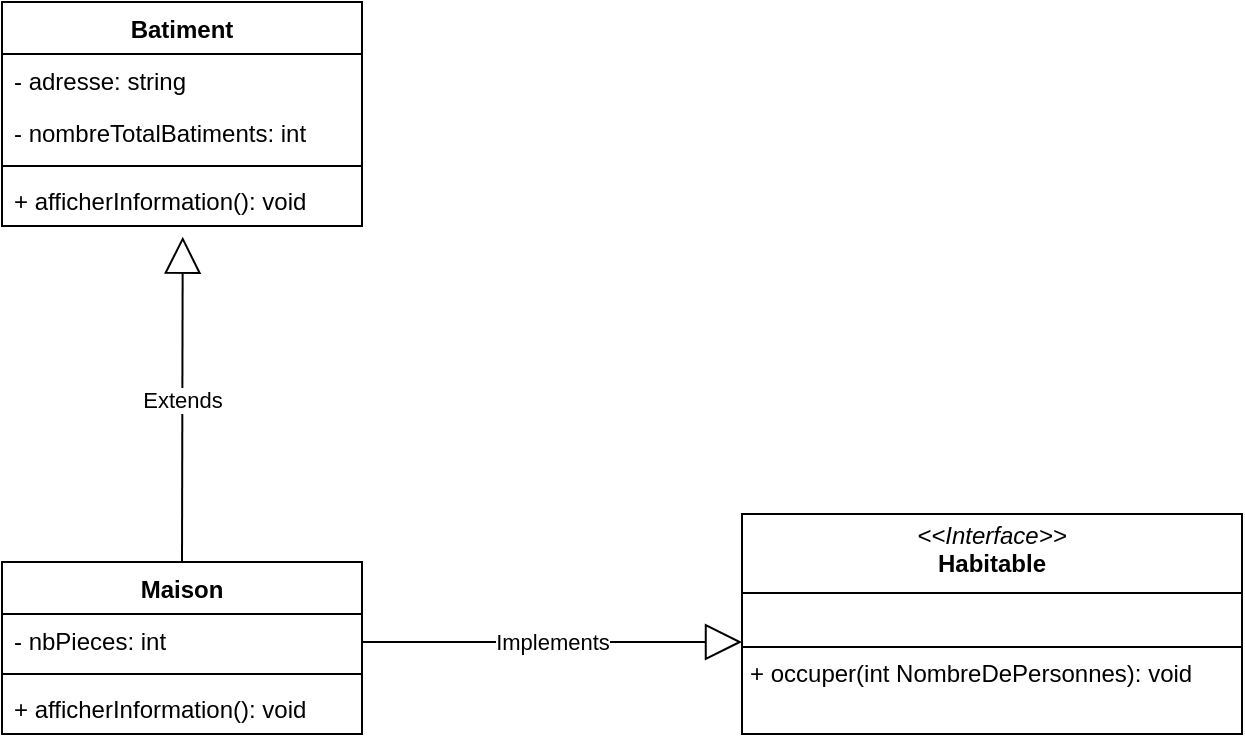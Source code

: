 <mxfile version="24.6.4" type="device">
  <diagram name="Page-1" id="kWHm4khJkX2IfcqFEF6R">
    <mxGraphModel dx="1050" dy="530" grid="1" gridSize="10" guides="1" tooltips="1" connect="1" arrows="1" fold="1" page="1" pageScale="1" pageWidth="1169" pageHeight="827" math="0" shadow="0">
      <root>
        <mxCell id="0" />
        <mxCell id="1" parent="0" />
        <mxCell id="j-_a28vNr5PXdXF1OLTm-1" value="Batiment" style="swimlane;fontStyle=1;align=center;verticalAlign=top;childLayout=stackLayout;horizontal=1;startSize=26;horizontalStack=0;resizeParent=1;resizeParentMax=0;resizeLast=0;collapsible=1;marginBottom=0;whiteSpace=wrap;html=1;" vertex="1" parent="1">
          <mxGeometry x="390" y="200" width="180" height="112" as="geometry" />
        </mxCell>
        <mxCell id="j-_a28vNr5PXdXF1OLTm-2" value="- adresse: string" style="text;strokeColor=none;fillColor=none;align=left;verticalAlign=top;spacingLeft=4;spacingRight=4;overflow=hidden;rotatable=0;points=[[0,0.5],[1,0.5]];portConstraint=eastwest;whiteSpace=wrap;html=1;" vertex="1" parent="j-_a28vNr5PXdXF1OLTm-1">
          <mxGeometry y="26" width="180" height="26" as="geometry" />
        </mxCell>
        <mxCell id="j-_a28vNr5PXdXF1OLTm-5" value="- nombreTotalBatiments: int" style="text;strokeColor=none;fillColor=none;align=left;verticalAlign=top;spacingLeft=4;spacingRight=4;overflow=hidden;rotatable=0;points=[[0,0.5],[1,0.5]];portConstraint=eastwest;whiteSpace=wrap;html=1;" vertex="1" parent="j-_a28vNr5PXdXF1OLTm-1">
          <mxGeometry y="52" width="180" height="26" as="geometry" />
        </mxCell>
        <mxCell id="j-_a28vNr5PXdXF1OLTm-3" value="" style="line;strokeWidth=1;fillColor=none;align=left;verticalAlign=middle;spacingTop=-1;spacingLeft=3;spacingRight=3;rotatable=0;labelPosition=right;points=[];portConstraint=eastwest;strokeColor=inherit;" vertex="1" parent="j-_a28vNr5PXdXF1OLTm-1">
          <mxGeometry y="78" width="180" height="8" as="geometry" />
        </mxCell>
        <mxCell id="j-_a28vNr5PXdXF1OLTm-4" value="+ afficherInformation(): void" style="text;strokeColor=none;fillColor=none;align=left;verticalAlign=top;spacingLeft=4;spacingRight=4;overflow=hidden;rotatable=0;points=[[0,0.5],[1,0.5]];portConstraint=eastwest;whiteSpace=wrap;html=1;" vertex="1" parent="j-_a28vNr5PXdXF1OLTm-1">
          <mxGeometry y="86" width="180" height="26" as="geometry" />
        </mxCell>
        <mxCell id="j-_a28vNr5PXdXF1OLTm-6" value="Extends" style="endArrow=block;endSize=16;endFill=0;html=1;rounded=0;entryX=0.502;entryY=1.205;entryDx=0;entryDy=0;entryPerimeter=0;" edge="1" parent="1" target="j-_a28vNr5PXdXF1OLTm-4">
          <mxGeometry width="160" relative="1" as="geometry">
            <mxPoint x="480" y="480" as="sourcePoint" />
            <mxPoint x="600" y="480" as="targetPoint" />
          </mxGeometry>
        </mxCell>
        <mxCell id="j-_a28vNr5PXdXF1OLTm-11" value="Maison" style="swimlane;fontStyle=1;align=center;verticalAlign=top;childLayout=stackLayout;horizontal=1;startSize=26;horizontalStack=0;resizeParent=1;resizeParentMax=0;resizeLast=0;collapsible=1;marginBottom=0;whiteSpace=wrap;html=1;" vertex="1" parent="1">
          <mxGeometry x="390" y="480" width="180" height="86" as="geometry" />
        </mxCell>
        <mxCell id="j-_a28vNr5PXdXF1OLTm-12" value="- nbPieces: int" style="text;strokeColor=none;fillColor=none;align=left;verticalAlign=top;spacingLeft=4;spacingRight=4;overflow=hidden;rotatable=0;points=[[0,0.5],[1,0.5]];portConstraint=eastwest;whiteSpace=wrap;html=1;" vertex="1" parent="j-_a28vNr5PXdXF1OLTm-11">
          <mxGeometry y="26" width="180" height="26" as="geometry" />
        </mxCell>
        <mxCell id="j-_a28vNr5PXdXF1OLTm-14" value="" style="line;strokeWidth=1;fillColor=none;align=left;verticalAlign=middle;spacingTop=-1;spacingLeft=3;spacingRight=3;rotatable=0;labelPosition=right;points=[];portConstraint=eastwest;strokeColor=inherit;" vertex="1" parent="j-_a28vNr5PXdXF1OLTm-11">
          <mxGeometry y="52" width="180" height="8" as="geometry" />
        </mxCell>
        <mxCell id="j-_a28vNr5PXdXF1OLTm-15" value="+ afficherInformation(): void" style="text;strokeColor=none;fillColor=none;align=left;verticalAlign=top;spacingLeft=4;spacingRight=4;overflow=hidden;rotatable=0;points=[[0,0.5],[1,0.5]];portConstraint=eastwest;whiteSpace=wrap;html=1;" vertex="1" parent="j-_a28vNr5PXdXF1OLTm-11">
          <mxGeometry y="60" width="180" height="26" as="geometry" />
        </mxCell>
        <mxCell id="j-_a28vNr5PXdXF1OLTm-21" value="&lt;p style=&quot;margin:0px;margin-top:4px;text-align:center;&quot;&gt;&lt;i&gt;&amp;lt;&amp;lt;Interface&amp;gt;&amp;gt;&lt;/i&gt;&lt;br&gt;&lt;b&gt;Habitable&lt;/b&gt;&lt;/p&gt;&lt;hr size=&quot;1&quot; style=&quot;border-style:solid;&quot;&gt;&lt;p style=&quot;margin:0px;margin-left:4px;&quot;&gt;&lt;br&gt;&lt;/p&gt;&lt;hr size=&quot;1&quot; style=&quot;border-style:solid;&quot;&gt;&lt;p style=&quot;margin:0px;margin-left:4px;&quot;&gt;+ occuper(int NombreDePersonnes): void&lt;/p&gt;" style="verticalAlign=top;align=left;overflow=fill;html=1;whiteSpace=wrap;" vertex="1" parent="1">
          <mxGeometry x="760" y="456" width="250" height="110" as="geometry" />
        </mxCell>
        <mxCell id="j-_a28vNr5PXdXF1OLTm-22" value="Implements" style="endArrow=block;endSize=16;endFill=0;html=1;rounded=0;" edge="1" parent="1">
          <mxGeometry width="160" relative="1" as="geometry">
            <mxPoint x="570" y="520" as="sourcePoint" />
            <mxPoint x="760" y="520" as="targetPoint" />
          </mxGeometry>
        </mxCell>
      </root>
    </mxGraphModel>
  </diagram>
</mxfile>
